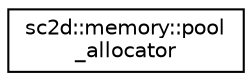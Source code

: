 digraph "Graphical Class Hierarchy"
{
  edge [fontname="Helvetica",fontsize="10",labelfontname="Helvetica",labelfontsize="10"];
  node [fontname="Helvetica",fontsize="10",shape=record];
  rankdir="LR";
  Node0 [label="sc2d::memory::pool\l_allocator",height=0.2,width=0.4,color="black", fillcolor="white", style="filled",URL="$classsc2d_1_1memory_1_1pool__allocator.html"];
}
